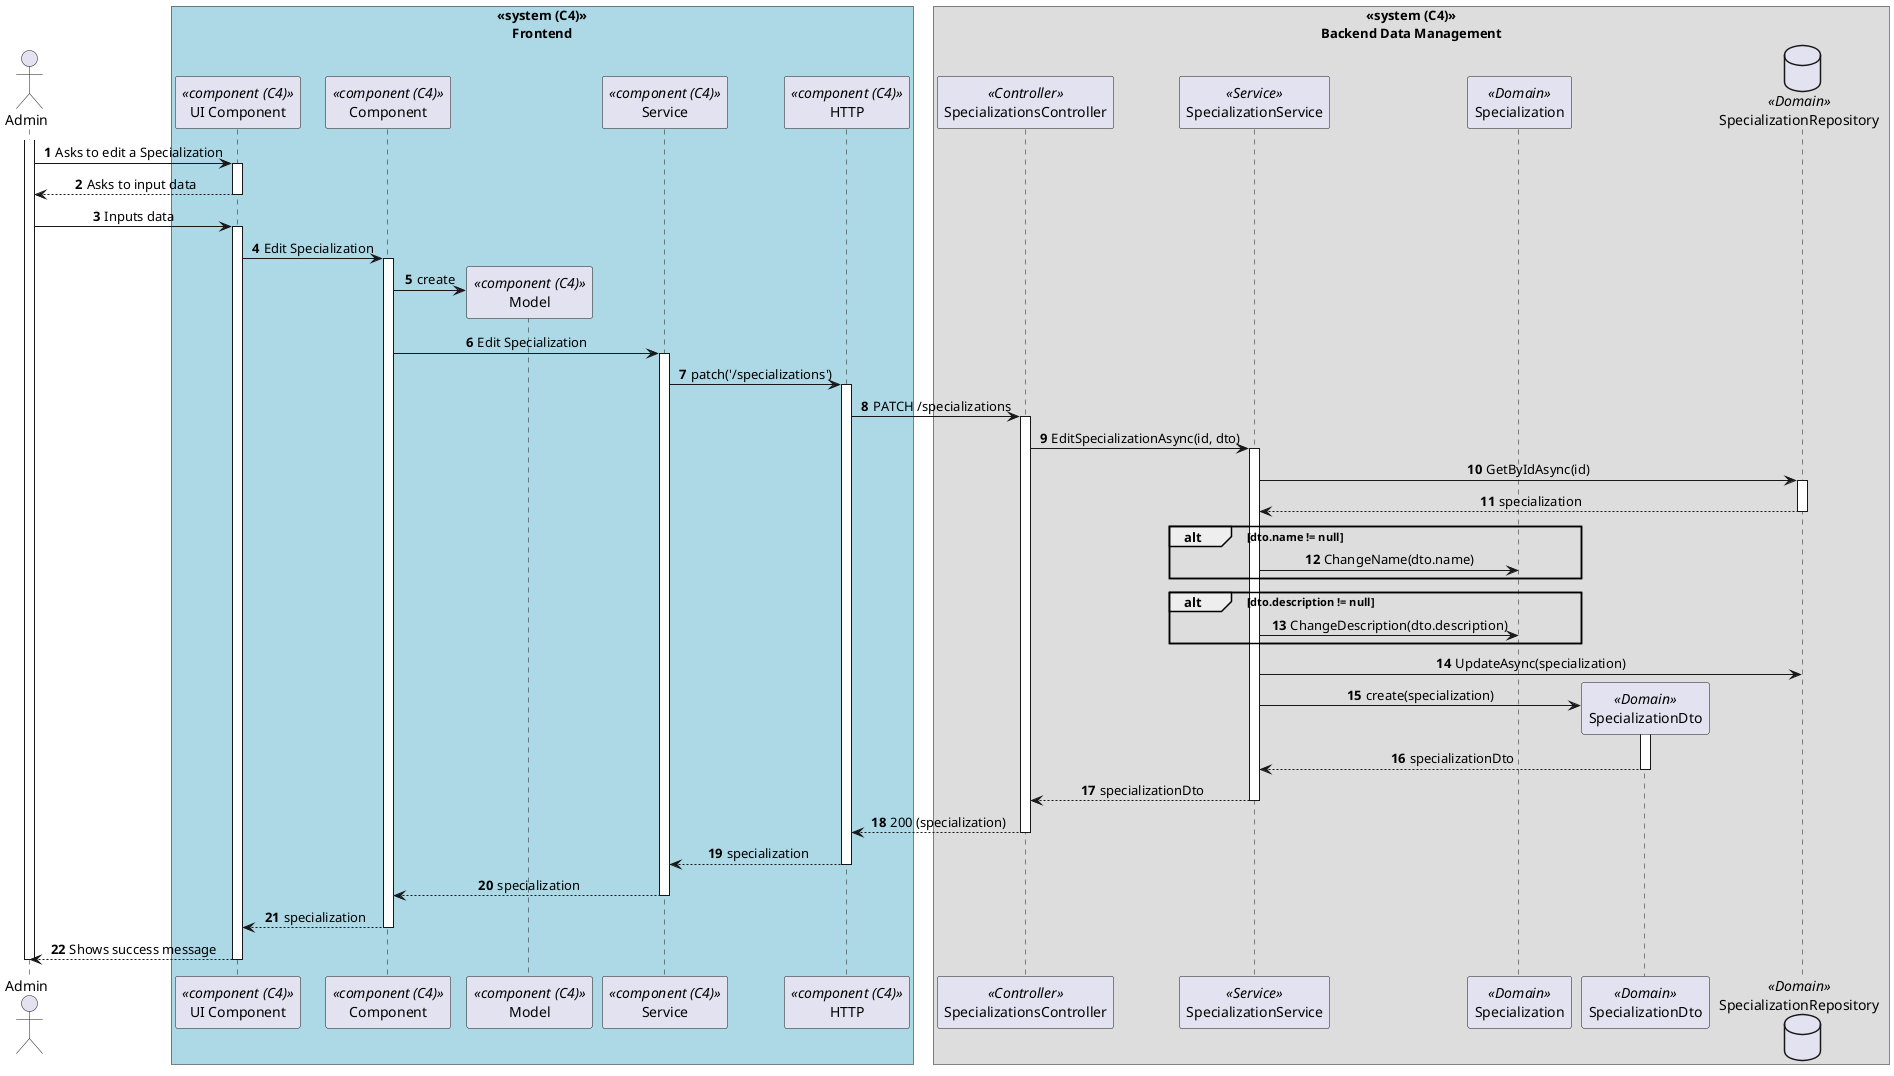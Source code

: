 @startuml process-view
autonumber
skinparam DefaultTextAlignment center
actor Admin as "Admin"

box "<<system (C4)>>\nFrontend"#LightBlue
    participant ComponentUI as "UI Component" <<component (C4)>>
    participant Component as "Component" <<component (C4)>>
    participant Model as "Model" <<component (C4)>>
    participant Service as "Service" <<component (C4)>>
    participant HTTP as "HTTP" <<component (C4)>>
end box

box "<<system (C4)>>\nBackend Data Management"
    participant Controller as "SpecializationsController"<<Controller>>
    participant Service_ as "SpecializationService"<<Service>>
    participant Specialization as "Specialization"<<Domain>>
    participant SpecializationDto as "SpecializationDto"<<Domain>>
    database SpecializationRepo as "SpecializationRepository"<<Domain>>
end box

activate Admin
    Admin -> ComponentUI : Asks to edit a Specialization
    activate ComponentUI
        ComponentUI --> Admin : Asks to input data
    deactivate ComponentUI
    Admin -> ComponentUI : Inputs data
    activate ComponentUI
        ComponentUI -> Component : Edit Specialization
        activate Component
            Component -> Model** : create
            Component -> Service : Edit Specialization
            activate Service
                Service -> HTTP : patch('/specializations')
                activate HTTP
                    HTTP -> Controller : PATCH /specializations
                        activate Controller
                            Controller -> Service_ : EditSpecializationAsync(id, dto)
                            activate Service_
                                Service_ -> SpecializationRepo : GetByIdAsync(id)
                                activate SpecializationRepo
                                    SpecializationRepo --> Service_ : specialization
                                deactivate SpecializationRepo
                                alt dto.name != null
                                    Service_ -> Specialization : ChangeName(dto.name)
                                end
                                alt dto.description != null
                                    Service_ -> Specialization : ChangeDescription(dto.description)
                                end
                                Service_ -> SpecializationRepo : UpdateAsync(specialization)
                                Service_ -> SpecializationDto** : create(specialization)
                                activate SpecializationDto
                                    SpecializationDto --> Service_ : specializationDto
                                deactivate SpecializationDto
                                Service_ --> Controller : specializationDto
                            deactivate Service_
                        Controller --> HTTP : 200 (specialization)
                    deactivate Controller
                    HTTP --> Service : specialization
                deactivate HTTP
                Service --> Component : specialization
            deactivate Service
            Component --> ComponentUI : specialization
        deactivate Component
    Admin <-- ComponentUI : Shows success message
    deactivate ComponentUI
deactivate Admin

@enduml